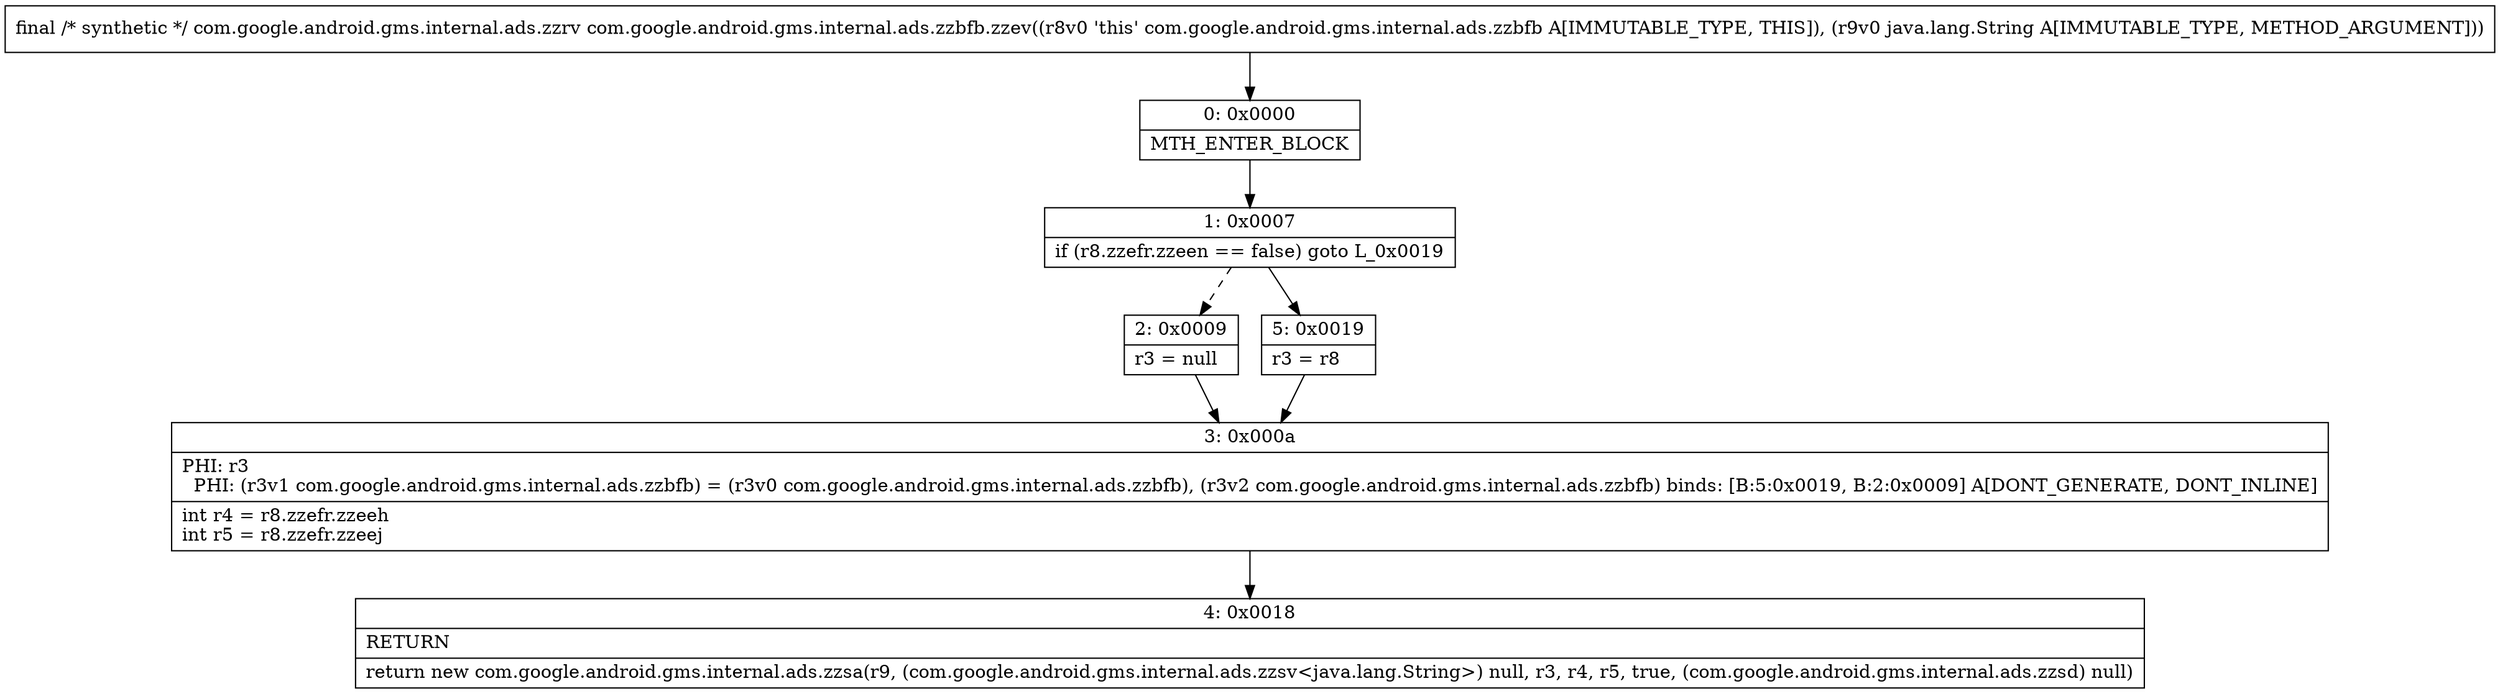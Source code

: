 digraph "CFG forcom.google.android.gms.internal.ads.zzbfb.zzev(Ljava\/lang\/String;)Lcom\/google\/android\/gms\/internal\/ads\/zzrv;" {
Node_0 [shape=record,label="{0\:\ 0x0000|MTH_ENTER_BLOCK\l}"];
Node_1 [shape=record,label="{1\:\ 0x0007|if (r8.zzefr.zzeen == false) goto L_0x0019\l}"];
Node_2 [shape=record,label="{2\:\ 0x0009|r3 = null\l}"];
Node_3 [shape=record,label="{3\:\ 0x000a|PHI: r3 \l  PHI: (r3v1 com.google.android.gms.internal.ads.zzbfb) = (r3v0 com.google.android.gms.internal.ads.zzbfb), (r3v2 com.google.android.gms.internal.ads.zzbfb) binds: [B:5:0x0019, B:2:0x0009] A[DONT_GENERATE, DONT_INLINE]\l|int r4 = r8.zzefr.zzeeh\lint r5 = r8.zzefr.zzeej\l}"];
Node_4 [shape=record,label="{4\:\ 0x0018|RETURN\l|return new com.google.android.gms.internal.ads.zzsa(r9, (com.google.android.gms.internal.ads.zzsv\<java.lang.String\>) null, r3, r4, r5, true, (com.google.android.gms.internal.ads.zzsd) null)\l}"];
Node_5 [shape=record,label="{5\:\ 0x0019|r3 = r8\l}"];
MethodNode[shape=record,label="{final \/* synthetic *\/ com.google.android.gms.internal.ads.zzrv com.google.android.gms.internal.ads.zzbfb.zzev((r8v0 'this' com.google.android.gms.internal.ads.zzbfb A[IMMUTABLE_TYPE, THIS]), (r9v0 java.lang.String A[IMMUTABLE_TYPE, METHOD_ARGUMENT])) }"];
MethodNode -> Node_0;
Node_0 -> Node_1;
Node_1 -> Node_2[style=dashed];
Node_1 -> Node_5;
Node_2 -> Node_3;
Node_3 -> Node_4;
Node_5 -> Node_3;
}

